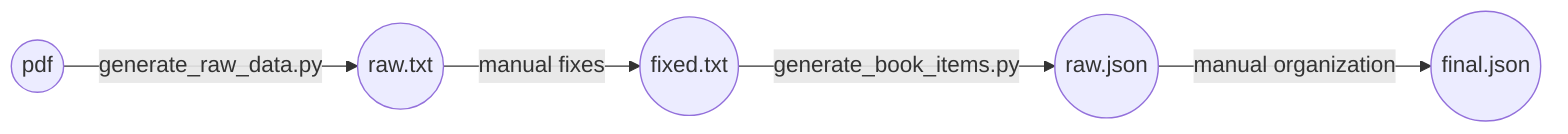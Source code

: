graph LR
    pdf((pdf)) -- generate_raw_data.py --> raw.txt((raw.txt))
    raw.txt((raw.txt)) -- manual fixes --> fixed.txt((fixed.txt))
    fixed.txt((fixed.txt)) -- generate_book_items.py --> raw.json((raw.json))
    raw.json((raw.json)) -- manual organization --> final.json((final.json))